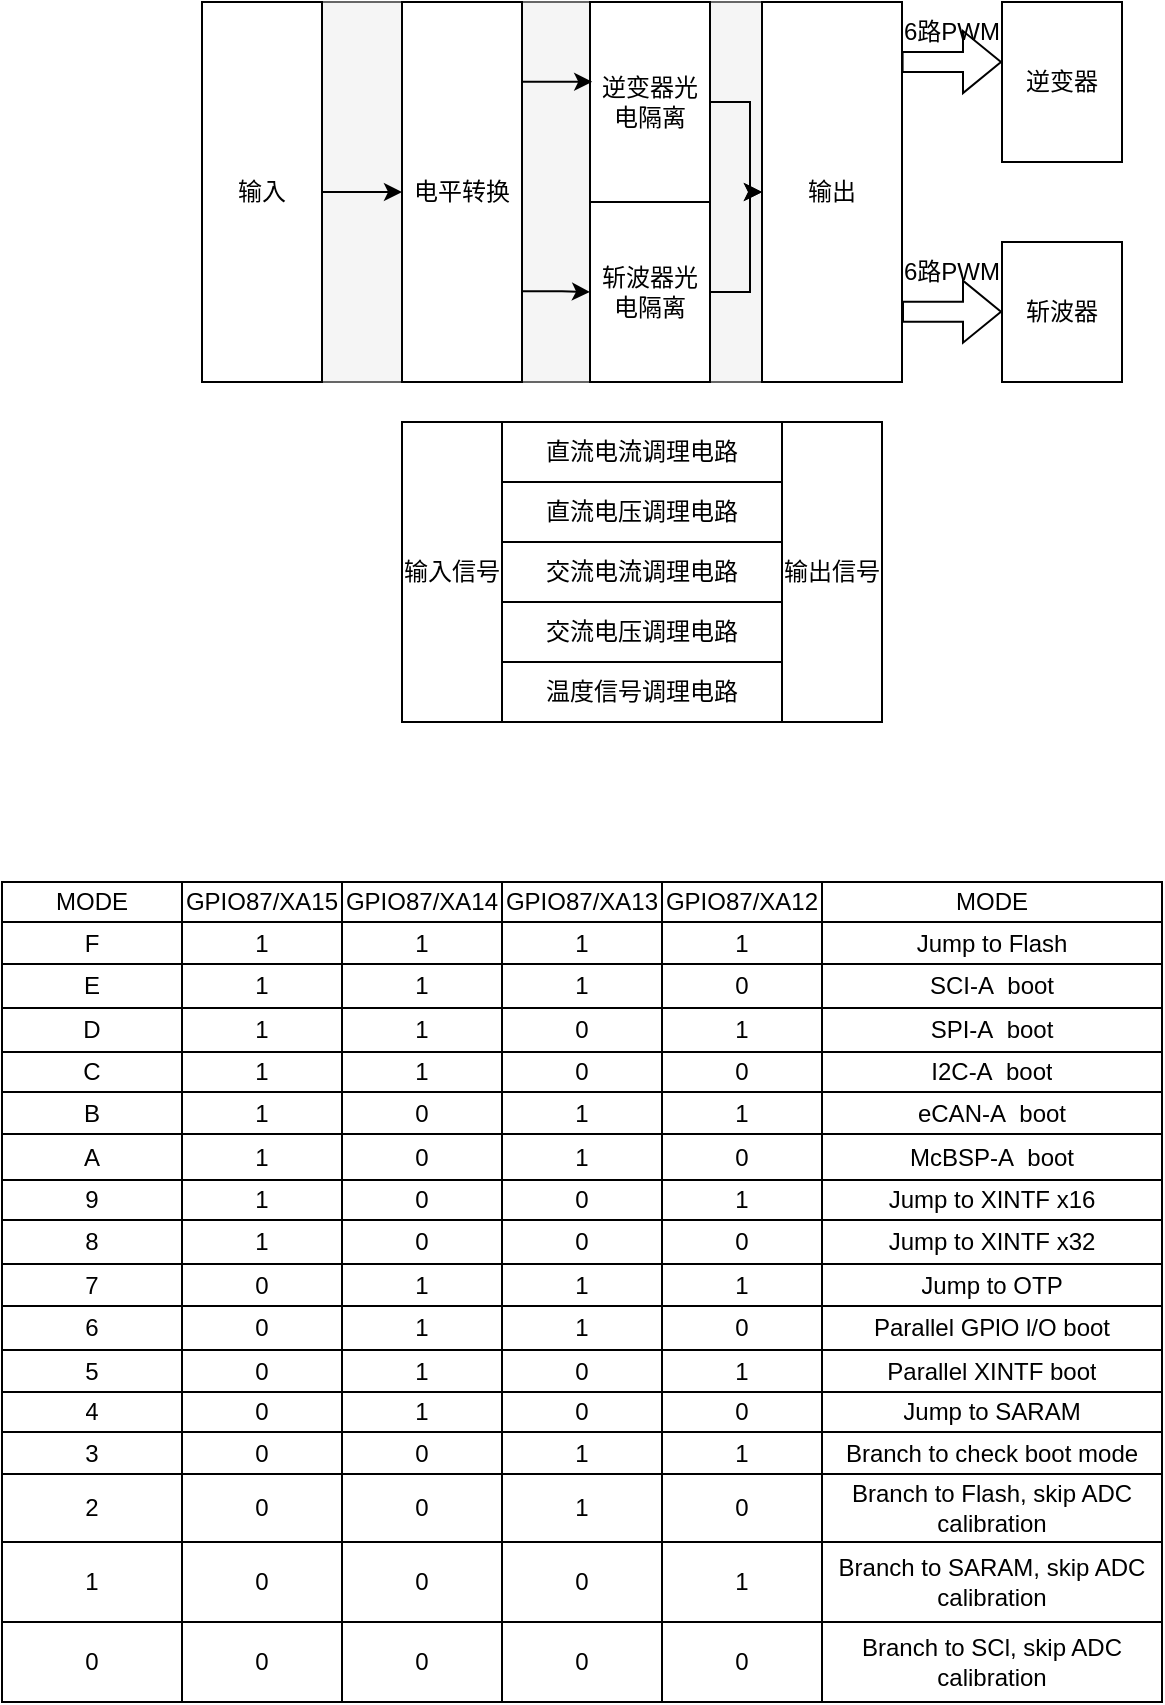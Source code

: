 <mxfile version="24.4.9" type="github">
  <diagram name="第 1 页" id="pazRMvOCf0wLF8aqqjtB">
    <mxGraphModel dx="1248" dy="690" grid="1" gridSize="10" guides="1" tooltips="1" connect="1" arrows="1" fold="1" page="1" pageScale="1" pageWidth="827" pageHeight="1169" math="0" shadow="0">
      <root>
        <mxCell id="0" />
        <mxCell id="1" parent="0" />
        <mxCell id="8Px7sJE3SEyMICtluvyA-1" value="" style="rounded=0;whiteSpace=wrap;html=1;fillColor=#f5f5f5;fontColor=#333333;strokeColor=#666666;" vertex="1" parent="1">
          <mxGeometry x="190" y="50" width="350" height="190" as="geometry" />
        </mxCell>
        <mxCell id="8Px7sJE3SEyMICtluvyA-2" value="输出" style="rounded=0;whiteSpace=wrap;html=1;" vertex="1" parent="1">
          <mxGeometry x="470" y="50" width="70" height="190" as="geometry" />
        </mxCell>
        <mxCell id="8Px7sJE3SEyMICtluvyA-10" value="" style="edgeStyle=orthogonalEdgeStyle;rounded=0;orthogonalLoop=1;jettySize=auto;html=1;" edge="1" parent="1" source="8Px7sJE3SEyMICtluvyA-3" target="8Px7sJE3SEyMICtluvyA-4">
          <mxGeometry relative="1" as="geometry" />
        </mxCell>
        <mxCell id="8Px7sJE3SEyMICtluvyA-3" value="输入" style="rounded=0;whiteSpace=wrap;html=1;" vertex="1" parent="1">
          <mxGeometry x="190" y="50" width="60" height="190" as="geometry" />
        </mxCell>
        <mxCell id="8Px7sJE3SEyMICtluvyA-11" value="" style="edgeStyle=orthogonalEdgeStyle;rounded=0;orthogonalLoop=1;jettySize=auto;html=1;exitX=1.004;exitY=0.761;exitDx=0;exitDy=0;exitPerimeter=0;" edge="1" parent="1" source="8Px7sJE3SEyMICtluvyA-4" target="8Px7sJE3SEyMICtluvyA-6">
          <mxGeometry relative="1" as="geometry">
            <mxPoint x="352" y="195" as="sourcePoint" />
          </mxGeometry>
        </mxCell>
        <mxCell id="8Px7sJE3SEyMICtluvyA-4" value="电平转换" style="rounded=0;whiteSpace=wrap;html=1;" vertex="1" parent="1">
          <mxGeometry x="290" y="50" width="60" height="190" as="geometry" />
        </mxCell>
        <mxCell id="8Px7sJE3SEyMICtluvyA-14" value="" style="edgeStyle=orthogonalEdgeStyle;rounded=0;orthogonalLoop=1;jettySize=auto;html=1;" edge="1" parent="1" source="8Px7sJE3SEyMICtluvyA-5" target="8Px7sJE3SEyMICtluvyA-2">
          <mxGeometry relative="1" as="geometry" />
        </mxCell>
        <mxCell id="8Px7sJE3SEyMICtluvyA-5" value="逆变器光电隔离" style="rounded=0;whiteSpace=wrap;html=1;" vertex="1" parent="1">
          <mxGeometry x="384" y="50" width="60" height="100" as="geometry" />
        </mxCell>
        <mxCell id="8Px7sJE3SEyMICtluvyA-15" value="" style="edgeStyle=orthogonalEdgeStyle;rounded=0;orthogonalLoop=1;jettySize=auto;html=1;" edge="1" parent="1" source="8Px7sJE3SEyMICtluvyA-6" target="8Px7sJE3SEyMICtluvyA-2">
          <mxGeometry relative="1" as="geometry" />
        </mxCell>
        <mxCell id="8Px7sJE3SEyMICtluvyA-6" value="斩波器光电隔离" style="rounded=0;whiteSpace=wrap;html=1;" vertex="1" parent="1">
          <mxGeometry x="384" y="150" width="60" height="90" as="geometry" />
        </mxCell>
        <mxCell id="8Px7sJE3SEyMICtluvyA-7" style="edgeStyle=orthogonalEdgeStyle;rounded=0;orthogonalLoop=1;jettySize=auto;html=1;exitX=0.5;exitY=1;exitDx=0;exitDy=0;" edge="1" parent="1" source="8Px7sJE3SEyMICtluvyA-5" target="8Px7sJE3SEyMICtluvyA-5">
          <mxGeometry relative="1" as="geometry" />
        </mxCell>
        <mxCell id="8Px7sJE3SEyMICtluvyA-8" value="逆变器" style="rounded=0;whiteSpace=wrap;html=1;" vertex="1" parent="1">
          <mxGeometry x="590" y="50" width="60" height="80" as="geometry" />
        </mxCell>
        <mxCell id="8Px7sJE3SEyMICtluvyA-9" value="斩波器" style="rounded=0;whiteSpace=wrap;html=1;" vertex="1" parent="1">
          <mxGeometry x="590" y="170" width="60" height="70" as="geometry" />
        </mxCell>
        <mxCell id="8Px7sJE3SEyMICtluvyA-13" value="" style="edgeStyle=orthogonalEdgeStyle;rounded=0;orthogonalLoop=1;jettySize=auto;html=1;entryX=0.019;entryY=0.392;entryDx=0;entryDy=0;entryPerimeter=0;exitX=1.001;exitY=0.21;exitDx=0;exitDy=0;exitPerimeter=0;" edge="1" parent="1" source="8Px7sJE3SEyMICtluvyA-4" target="8Px7sJE3SEyMICtluvyA-5">
          <mxGeometry relative="1" as="geometry">
            <mxPoint x="352" y="90" as="sourcePoint" />
            <mxPoint x="384" y="89.8" as="targetPoint" />
          </mxGeometry>
        </mxCell>
        <mxCell id="8Px7sJE3SEyMICtluvyA-16" value="" style="shape=flexArrow;endArrow=classic;html=1;rounded=0;exitX=0.997;exitY=0.158;exitDx=0;exitDy=0;exitPerimeter=0;" edge="1" parent="1" source="8Px7sJE3SEyMICtluvyA-2">
          <mxGeometry width="50" height="50" relative="1" as="geometry">
            <mxPoint x="540" y="130" as="sourcePoint" />
            <mxPoint x="590" y="80" as="targetPoint" />
          </mxGeometry>
        </mxCell>
        <mxCell id="8Px7sJE3SEyMICtluvyA-18" value="6路PWM" style="text;html=1;align=center;verticalAlign=middle;whiteSpace=wrap;rounded=0;" vertex="1" parent="1">
          <mxGeometry x="540" y="60" width="50" height="10" as="geometry" />
        </mxCell>
        <mxCell id="8Px7sJE3SEyMICtluvyA-19" value="" style="shape=flexArrow;endArrow=classic;html=1;rounded=0;exitX=0.997;exitY=0.158;exitDx=0;exitDy=0;exitPerimeter=0;" edge="1" parent="1">
          <mxGeometry width="50" height="50" relative="1" as="geometry">
            <mxPoint x="540" y="204.86" as="sourcePoint" />
            <mxPoint x="590" y="204.86" as="targetPoint" />
          </mxGeometry>
        </mxCell>
        <mxCell id="8Px7sJE3SEyMICtluvyA-20" value="6路PWM" style="text;html=1;align=center;verticalAlign=middle;whiteSpace=wrap;rounded=0;" vertex="1" parent="1">
          <mxGeometry x="540" y="180" width="50" height="10" as="geometry" />
        </mxCell>
        <mxCell id="8Px7sJE3SEyMICtluvyA-21" value="" style="rounded=0;whiteSpace=wrap;html=1;fillColor=#f5f5f5;fontColor=#333333;strokeColor=#666666;" vertex="1" parent="1">
          <mxGeometry x="290" y="260" width="240" height="150" as="geometry" />
        </mxCell>
        <mxCell id="8Px7sJE3SEyMICtluvyA-22" value="输出信号" style="rounded=0;whiteSpace=wrap;html=1;" vertex="1" parent="1">
          <mxGeometry x="480" y="260" width="50" height="150" as="geometry" />
        </mxCell>
        <mxCell id="8Px7sJE3SEyMICtluvyA-24" value="输入信号" style="rounded=0;whiteSpace=wrap;html=1;" vertex="1" parent="1">
          <mxGeometry x="290" y="260" width="50" height="150" as="geometry" />
        </mxCell>
        <mxCell id="8Px7sJE3SEyMICtluvyA-25" value="直流电流调理电路" style="rounded=0;whiteSpace=wrap;html=1;" vertex="1" parent="1">
          <mxGeometry x="340" y="260" width="140" height="30" as="geometry" />
        </mxCell>
        <mxCell id="8Px7sJE3SEyMICtluvyA-26" value="直流电压调理电路" style="rounded=0;whiteSpace=wrap;html=1;" vertex="1" parent="1">
          <mxGeometry x="340" y="290" width="140" height="30" as="geometry" />
        </mxCell>
        <mxCell id="8Px7sJE3SEyMICtluvyA-27" value="交流电流调理电路" style="rounded=0;whiteSpace=wrap;html=1;" vertex="1" parent="1">
          <mxGeometry x="340" y="320" width="140" height="30" as="geometry" />
        </mxCell>
        <mxCell id="8Px7sJE3SEyMICtluvyA-28" value="交流电压调理电路" style="rounded=0;whiteSpace=wrap;html=1;" vertex="1" parent="1">
          <mxGeometry x="340" y="350" width="140" height="30" as="geometry" />
        </mxCell>
        <mxCell id="8Px7sJE3SEyMICtluvyA-29" value="温度信号调理电路" style="rounded=0;whiteSpace=wrap;html=1;" vertex="1" parent="1">
          <mxGeometry x="340" y="380" width="140" height="30" as="geometry" />
        </mxCell>
        <mxCell id="8Px7sJE3SEyMICtluvyA-146" value="" style="shape=table;startSize=0;container=1;collapsible=0;childLayout=tableLayout;" vertex="1" parent="1">
          <mxGeometry x="90" y="490" width="580" height="410" as="geometry" />
        </mxCell>
        <mxCell id="8Px7sJE3SEyMICtluvyA-147" value="" style="shape=tableRow;horizontal=0;startSize=0;swimlaneHead=0;swimlaneBody=0;strokeColor=inherit;top=0;left=0;bottom=0;right=0;collapsible=0;dropTarget=0;fillColor=none;points=[[0,0.5],[1,0.5]];portConstraint=eastwest;" vertex="1" parent="8Px7sJE3SEyMICtluvyA-146">
          <mxGeometry width="580" height="20" as="geometry" />
        </mxCell>
        <mxCell id="8Px7sJE3SEyMICtluvyA-148" value="MODE" style="shape=partialRectangle;html=1;whiteSpace=wrap;connectable=0;strokeColor=inherit;overflow=hidden;fillColor=none;top=0;left=0;bottom=0;right=0;pointerEvents=1;" vertex="1" parent="8Px7sJE3SEyMICtluvyA-147">
          <mxGeometry width="90" height="20" as="geometry">
            <mxRectangle width="90" height="20" as="alternateBounds" />
          </mxGeometry>
        </mxCell>
        <mxCell id="8Px7sJE3SEyMICtluvyA-149" value="GPIO87/XA15" style="shape=partialRectangle;html=1;whiteSpace=wrap;connectable=0;strokeColor=inherit;overflow=hidden;fillColor=none;top=0;left=0;bottom=0;right=0;pointerEvents=1;" vertex="1" parent="8Px7sJE3SEyMICtluvyA-147">
          <mxGeometry x="90" width="80" height="20" as="geometry">
            <mxRectangle width="80" height="20" as="alternateBounds" />
          </mxGeometry>
        </mxCell>
        <mxCell id="8Px7sJE3SEyMICtluvyA-150" value="GPIO87/XA14" style="shape=partialRectangle;html=1;whiteSpace=wrap;connectable=0;strokeColor=inherit;overflow=hidden;fillColor=none;top=0;left=0;bottom=0;right=0;pointerEvents=1;" vertex="1" parent="8Px7sJE3SEyMICtluvyA-147">
          <mxGeometry x="170" width="80" height="20" as="geometry">
            <mxRectangle width="80" height="20" as="alternateBounds" />
          </mxGeometry>
        </mxCell>
        <mxCell id="8Px7sJE3SEyMICtluvyA-151" value="GPIO87/XA13" style="shape=partialRectangle;html=1;whiteSpace=wrap;connectable=0;strokeColor=inherit;overflow=hidden;fillColor=none;top=0;left=0;bottom=0;right=0;pointerEvents=1;" vertex="1" parent="8Px7sJE3SEyMICtluvyA-147">
          <mxGeometry x="250" width="80" height="20" as="geometry">
            <mxRectangle width="80" height="20" as="alternateBounds" />
          </mxGeometry>
        </mxCell>
        <mxCell id="8Px7sJE3SEyMICtluvyA-152" value="GPIO87/XA12" style="shape=partialRectangle;html=1;whiteSpace=wrap;connectable=0;strokeColor=inherit;overflow=hidden;fillColor=none;top=0;left=0;bottom=0;right=0;pointerEvents=1;" vertex="1" parent="8Px7sJE3SEyMICtluvyA-147">
          <mxGeometry x="330" width="80" height="20" as="geometry">
            <mxRectangle width="80" height="20" as="alternateBounds" />
          </mxGeometry>
        </mxCell>
        <mxCell id="8Px7sJE3SEyMICtluvyA-153" value="MODE" style="shape=partialRectangle;html=1;whiteSpace=wrap;connectable=0;strokeColor=inherit;overflow=hidden;fillColor=none;top=0;left=0;bottom=0;right=0;pointerEvents=1;" vertex="1" parent="8Px7sJE3SEyMICtluvyA-147">
          <mxGeometry x="410" width="170" height="20" as="geometry">
            <mxRectangle width="170" height="20" as="alternateBounds" />
          </mxGeometry>
        </mxCell>
        <mxCell id="8Px7sJE3SEyMICtluvyA-154" value="" style="shape=tableRow;horizontal=0;startSize=0;swimlaneHead=0;swimlaneBody=0;strokeColor=inherit;top=0;left=0;bottom=0;right=0;collapsible=0;dropTarget=0;fillColor=none;points=[[0,0.5],[1,0.5]];portConstraint=eastwest;" vertex="1" parent="8Px7sJE3SEyMICtluvyA-146">
          <mxGeometry y="20" width="580" height="21" as="geometry" />
        </mxCell>
        <mxCell id="8Px7sJE3SEyMICtluvyA-155" value="F" style="shape=partialRectangle;html=1;whiteSpace=wrap;connectable=0;strokeColor=inherit;overflow=hidden;fillColor=none;top=0;left=0;bottom=0;right=0;pointerEvents=1;" vertex="1" parent="8Px7sJE3SEyMICtluvyA-154">
          <mxGeometry width="90" height="21" as="geometry">
            <mxRectangle width="90" height="21" as="alternateBounds" />
          </mxGeometry>
        </mxCell>
        <mxCell id="8Px7sJE3SEyMICtluvyA-156" value="1" style="shape=partialRectangle;html=1;whiteSpace=wrap;connectable=0;strokeColor=inherit;overflow=hidden;fillColor=none;top=0;left=0;bottom=0;right=0;pointerEvents=1;" vertex="1" parent="8Px7sJE3SEyMICtluvyA-154">
          <mxGeometry x="90" width="80" height="21" as="geometry">
            <mxRectangle width="80" height="21" as="alternateBounds" />
          </mxGeometry>
        </mxCell>
        <mxCell id="8Px7sJE3SEyMICtluvyA-157" value="1" style="shape=partialRectangle;html=1;whiteSpace=wrap;connectable=0;strokeColor=inherit;overflow=hidden;fillColor=none;top=0;left=0;bottom=0;right=0;pointerEvents=1;" vertex="1" parent="8Px7sJE3SEyMICtluvyA-154">
          <mxGeometry x="170" width="80" height="21" as="geometry">
            <mxRectangle width="80" height="21" as="alternateBounds" />
          </mxGeometry>
        </mxCell>
        <mxCell id="8Px7sJE3SEyMICtluvyA-158" value="1" style="shape=partialRectangle;html=1;whiteSpace=wrap;connectable=0;strokeColor=inherit;overflow=hidden;fillColor=none;top=0;left=0;bottom=0;right=0;pointerEvents=1;" vertex="1" parent="8Px7sJE3SEyMICtluvyA-154">
          <mxGeometry x="250" width="80" height="21" as="geometry">
            <mxRectangle width="80" height="21" as="alternateBounds" />
          </mxGeometry>
        </mxCell>
        <mxCell id="8Px7sJE3SEyMICtluvyA-159" value="1" style="shape=partialRectangle;html=1;whiteSpace=wrap;connectable=0;strokeColor=inherit;overflow=hidden;fillColor=none;top=0;left=0;bottom=0;right=0;pointerEvents=1;" vertex="1" parent="8Px7sJE3SEyMICtluvyA-154">
          <mxGeometry x="330" width="80" height="21" as="geometry">
            <mxRectangle width="80" height="21" as="alternateBounds" />
          </mxGeometry>
        </mxCell>
        <mxCell id="8Px7sJE3SEyMICtluvyA-160" value="Jump to Flash" style="shape=partialRectangle;html=1;whiteSpace=wrap;connectable=0;strokeColor=inherit;overflow=hidden;fillColor=none;top=0;left=0;bottom=0;right=0;pointerEvents=1;" vertex="1" parent="8Px7sJE3SEyMICtluvyA-154">
          <mxGeometry x="410" width="170" height="21" as="geometry">
            <mxRectangle width="170" height="21" as="alternateBounds" />
          </mxGeometry>
        </mxCell>
        <mxCell id="8Px7sJE3SEyMICtluvyA-161" value="" style="shape=tableRow;horizontal=0;startSize=0;swimlaneHead=0;swimlaneBody=0;strokeColor=inherit;top=0;left=0;bottom=0;right=0;collapsible=0;dropTarget=0;fillColor=none;points=[[0,0.5],[1,0.5]];portConstraint=eastwest;" vertex="1" parent="8Px7sJE3SEyMICtluvyA-146">
          <mxGeometry y="41" width="580" height="22" as="geometry" />
        </mxCell>
        <mxCell id="8Px7sJE3SEyMICtluvyA-162" value="E" style="shape=partialRectangle;html=1;whiteSpace=wrap;connectable=0;strokeColor=inherit;overflow=hidden;fillColor=none;top=0;left=0;bottom=0;right=0;pointerEvents=1;" vertex="1" parent="8Px7sJE3SEyMICtluvyA-161">
          <mxGeometry width="90" height="22" as="geometry">
            <mxRectangle width="90" height="22" as="alternateBounds" />
          </mxGeometry>
        </mxCell>
        <mxCell id="8Px7sJE3SEyMICtluvyA-163" value="1" style="shape=partialRectangle;html=1;whiteSpace=wrap;connectable=0;strokeColor=inherit;overflow=hidden;fillColor=none;top=0;left=0;bottom=0;right=0;pointerEvents=1;" vertex="1" parent="8Px7sJE3SEyMICtluvyA-161">
          <mxGeometry x="90" width="80" height="22" as="geometry">
            <mxRectangle width="80" height="22" as="alternateBounds" />
          </mxGeometry>
        </mxCell>
        <mxCell id="8Px7sJE3SEyMICtluvyA-164" value="1" style="shape=partialRectangle;html=1;whiteSpace=wrap;connectable=0;strokeColor=inherit;overflow=hidden;fillColor=none;top=0;left=0;bottom=0;right=0;pointerEvents=1;" vertex="1" parent="8Px7sJE3SEyMICtluvyA-161">
          <mxGeometry x="170" width="80" height="22" as="geometry">
            <mxRectangle width="80" height="22" as="alternateBounds" />
          </mxGeometry>
        </mxCell>
        <mxCell id="8Px7sJE3SEyMICtluvyA-165" value="1" style="shape=partialRectangle;html=1;whiteSpace=wrap;connectable=0;strokeColor=inherit;overflow=hidden;fillColor=none;top=0;left=0;bottom=0;right=0;pointerEvents=1;" vertex="1" parent="8Px7sJE3SEyMICtluvyA-161">
          <mxGeometry x="250" width="80" height="22" as="geometry">
            <mxRectangle width="80" height="22" as="alternateBounds" />
          </mxGeometry>
        </mxCell>
        <mxCell id="8Px7sJE3SEyMICtluvyA-166" value="0" style="shape=partialRectangle;html=1;whiteSpace=wrap;connectable=0;strokeColor=inherit;overflow=hidden;fillColor=none;top=0;left=0;bottom=0;right=0;pointerEvents=1;" vertex="1" parent="8Px7sJE3SEyMICtluvyA-161">
          <mxGeometry x="330" width="80" height="22" as="geometry">
            <mxRectangle width="80" height="22" as="alternateBounds" />
          </mxGeometry>
        </mxCell>
        <mxCell id="8Px7sJE3SEyMICtluvyA-167" value="SCI-A&amp;nbsp; boot" style="shape=partialRectangle;html=1;whiteSpace=wrap;connectable=0;strokeColor=inherit;overflow=hidden;fillColor=none;top=0;left=0;bottom=0;right=0;pointerEvents=1;" vertex="1" parent="8Px7sJE3SEyMICtluvyA-161">
          <mxGeometry x="410" width="170" height="22" as="geometry">
            <mxRectangle width="170" height="22" as="alternateBounds" />
          </mxGeometry>
        </mxCell>
        <mxCell id="8Px7sJE3SEyMICtluvyA-168" value="" style="shape=tableRow;horizontal=0;startSize=0;swimlaneHead=0;swimlaneBody=0;strokeColor=inherit;top=0;left=0;bottom=0;right=0;collapsible=0;dropTarget=0;fillColor=none;points=[[0,0.5],[1,0.5]];portConstraint=eastwest;" vertex="1" parent="8Px7sJE3SEyMICtluvyA-146">
          <mxGeometry y="63" width="580" height="22" as="geometry" />
        </mxCell>
        <mxCell id="8Px7sJE3SEyMICtluvyA-169" value="D" style="shape=partialRectangle;html=1;whiteSpace=wrap;connectable=0;strokeColor=inherit;overflow=hidden;fillColor=none;top=0;left=0;bottom=0;right=0;pointerEvents=1;" vertex="1" parent="8Px7sJE3SEyMICtluvyA-168">
          <mxGeometry width="90" height="22" as="geometry">
            <mxRectangle width="90" height="22" as="alternateBounds" />
          </mxGeometry>
        </mxCell>
        <mxCell id="8Px7sJE3SEyMICtluvyA-170" value="1" style="shape=partialRectangle;html=1;whiteSpace=wrap;connectable=0;strokeColor=inherit;overflow=hidden;fillColor=none;top=0;left=0;bottom=0;right=0;pointerEvents=1;" vertex="1" parent="8Px7sJE3SEyMICtluvyA-168">
          <mxGeometry x="90" width="80" height="22" as="geometry">
            <mxRectangle width="80" height="22" as="alternateBounds" />
          </mxGeometry>
        </mxCell>
        <mxCell id="8Px7sJE3SEyMICtluvyA-171" value="1" style="shape=partialRectangle;html=1;whiteSpace=wrap;connectable=0;strokeColor=inherit;overflow=hidden;fillColor=none;top=0;left=0;bottom=0;right=0;pointerEvents=1;" vertex="1" parent="8Px7sJE3SEyMICtluvyA-168">
          <mxGeometry x="170" width="80" height="22" as="geometry">
            <mxRectangle width="80" height="22" as="alternateBounds" />
          </mxGeometry>
        </mxCell>
        <mxCell id="8Px7sJE3SEyMICtluvyA-172" value="0" style="shape=partialRectangle;html=1;whiteSpace=wrap;connectable=0;strokeColor=inherit;overflow=hidden;fillColor=none;top=0;left=0;bottom=0;right=0;pointerEvents=1;" vertex="1" parent="8Px7sJE3SEyMICtluvyA-168">
          <mxGeometry x="250" width="80" height="22" as="geometry">
            <mxRectangle width="80" height="22" as="alternateBounds" />
          </mxGeometry>
        </mxCell>
        <mxCell id="8Px7sJE3SEyMICtluvyA-173" value="1" style="shape=partialRectangle;html=1;whiteSpace=wrap;connectable=0;strokeColor=inherit;overflow=hidden;fillColor=none;top=0;left=0;bottom=0;right=0;pointerEvents=1;" vertex="1" parent="8Px7sJE3SEyMICtluvyA-168">
          <mxGeometry x="330" width="80" height="22" as="geometry">
            <mxRectangle width="80" height="22" as="alternateBounds" />
          </mxGeometry>
        </mxCell>
        <mxCell id="8Px7sJE3SEyMICtluvyA-174" value="SPI-A&amp;nbsp; boot" style="shape=partialRectangle;html=1;whiteSpace=wrap;connectable=0;strokeColor=inherit;overflow=hidden;fillColor=none;top=0;left=0;bottom=0;right=0;pointerEvents=1;align=center;" vertex="1" parent="8Px7sJE3SEyMICtluvyA-168">
          <mxGeometry x="410" width="170" height="22" as="geometry">
            <mxRectangle width="170" height="22" as="alternateBounds" />
          </mxGeometry>
        </mxCell>
        <mxCell id="8Px7sJE3SEyMICtluvyA-175" value="" style="shape=tableRow;horizontal=0;startSize=0;swimlaneHead=0;swimlaneBody=0;strokeColor=inherit;top=0;left=0;bottom=0;right=0;collapsible=0;dropTarget=0;fillColor=none;points=[[0,0.5],[1,0.5]];portConstraint=eastwest;" vertex="1" parent="8Px7sJE3SEyMICtluvyA-146">
          <mxGeometry y="85" width="580" height="20" as="geometry" />
        </mxCell>
        <mxCell id="8Px7sJE3SEyMICtluvyA-176" value="C" style="shape=partialRectangle;html=1;whiteSpace=wrap;connectable=0;strokeColor=inherit;overflow=hidden;fillColor=none;top=0;left=0;bottom=0;right=0;pointerEvents=1;" vertex="1" parent="8Px7sJE3SEyMICtluvyA-175">
          <mxGeometry width="90" height="20" as="geometry">
            <mxRectangle width="90" height="20" as="alternateBounds" />
          </mxGeometry>
        </mxCell>
        <mxCell id="8Px7sJE3SEyMICtluvyA-177" value="1" style="shape=partialRectangle;html=1;whiteSpace=wrap;connectable=0;strokeColor=inherit;overflow=hidden;fillColor=none;top=0;left=0;bottom=0;right=0;pointerEvents=1;" vertex="1" parent="8Px7sJE3SEyMICtluvyA-175">
          <mxGeometry x="90" width="80" height="20" as="geometry">
            <mxRectangle width="80" height="20" as="alternateBounds" />
          </mxGeometry>
        </mxCell>
        <mxCell id="8Px7sJE3SEyMICtluvyA-178" value="1" style="shape=partialRectangle;html=1;whiteSpace=wrap;connectable=0;strokeColor=inherit;overflow=hidden;fillColor=none;top=0;left=0;bottom=0;right=0;pointerEvents=1;" vertex="1" parent="8Px7sJE3SEyMICtluvyA-175">
          <mxGeometry x="170" width="80" height="20" as="geometry">
            <mxRectangle width="80" height="20" as="alternateBounds" />
          </mxGeometry>
        </mxCell>
        <mxCell id="8Px7sJE3SEyMICtluvyA-179" value="0" style="shape=partialRectangle;html=1;whiteSpace=wrap;connectable=0;strokeColor=inherit;overflow=hidden;fillColor=none;top=0;left=0;bottom=0;right=0;pointerEvents=1;" vertex="1" parent="8Px7sJE3SEyMICtluvyA-175">
          <mxGeometry x="250" width="80" height="20" as="geometry">
            <mxRectangle width="80" height="20" as="alternateBounds" />
          </mxGeometry>
        </mxCell>
        <mxCell id="8Px7sJE3SEyMICtluvyA-180" value="0" style="shape=partialRectangle;html=1;whiteSpace=wrap;connectable=0;strokeColor=inherit;overflow=hidden;fillColor=none;top=0;left=0;bottom=0;right=0;pointerEvents=1;" vertex="1" parent="8Px7sJE3SEyMICtluvyA-175">
          <mxGeometry x="330" width="80" height="20" as="geometry">
            <mxRectangle width="80" height="20" as="alternateBounds" />
          </mxGeometry>
        </mxCell>
        <mxCell id="8Px7sJE3SEyMICtluvyA-181" value="I2C-A&amp;nbsp; boot" style="shape=partialRectangle;html=1;whiteSpace=wrap;connectable=0;strokeColor=inherit;overflow=hidden;fillColor=none;top=0;left=0;bottom=0;right=0;pointerEvents=1;" vertex="1" parent="8Px7sJE3SEyMICtluvyA-175">
          <mxGeometry x="410" width="170" height="20" as="geometry">
            <mxRectangle width="170" height="20" as="alternateBounds" />
          </mxGeometry>
        </mxCell>
        <mxCell id="8Px7sJE3SEyMICtluvyA-182" value="" style="shape=tableRow;horizontal=0;startSize=0;swimlaneHead=0;swimlaneBody=0;strokeColor=inherit;top=0;left=0;bottom=0;right=0;collapsible=0;dropTarget=0;fillColor=none;points=[[0,0.5],[1,0.5]];portConstraint=eastwest;" vertex="1" parent="8Px7sJE3SEyMICtluvyA-146">
          <mxGeometry y="105" width="580" height="21" as="geometry" />
        </mxCell>
        <mxCell id="8Px7sJE3SEyMICtluvyA-183" value="B" style="shape=partialRectangle;html=1;whiteSpace=wrap;connectable=0;strokeColor=inherit;overflow=hidden;fillColor=none;top=0;left=0;bottom=0;right=0;pointerEvents=1;" vertex="1" parent="8Px7sJE3SEyMICtluvyA-182">
          <mxGeometry width="90" height="21" as="geometry">
            <mxRectangle width="90" height="21" as="alternateBounds" />
          </mxGeometry>
        </mxCell>
        <mxCell id="8Px7sJE3SEyMICtluvyA-184" value="1" style="shape=partialRectangle;html=1;whiteSpace=wrap;connectable=0;strokeColor=inherit;overflow=hidden;fillColor=none;top=0;left=0;bottom=0;right=0;pointerEvents=1;" vertex="1" parent="8Px7sJE3SEyMICtluvyA-182">
          <mxGeometry x="90" width="80" height="21" as="geometry">
            <mxRectangle width="80" height="21" as="alternateBounds" />
          </mxGeometry>
        </mxCell>
        <mxCell id="8Px7sJE3SEyMICtluvyA-185" value="0" style="shape=partialRectangle;html=1;whiteSpace=wrap;connectable=0;strokeColor=inherit;overflow=hidden;fillColor=none;top=0;left=0;bottom=0;right=0;pointerEvents=1;" vertex="1" parent="8Px7sJE3SEyMICtluvyA-182">
          <mxGeometry x="170" width="80" height="21" as="geometry">
            <mxRectangle width="80" height="21" as="alternateBounds" />
          </mxGeometry>
        </mxCell>
        <mxCell id="8Px7sJE3SEyMICtluvyA-186" value="1" style="shape=partialRectangle;html=1;whiteSpace=wrap;connectable=0;strokeColor=inherit;overflow=hidden;fillColor=none;top=0;left=0;bottom=0;right=0;pointerEvents=1;" vertex="1" parent="8Px7sJE3SEyMICtluvyA-182">
          <mxGeometry x="250" width="80" height="21" as="geometry">
            <mxRectangle width="80" height="21" as="alternateBounds" />
          </mxGeometry>
        </mxCell>
        <mxCell id="8Px7sJE3SEyMICtluvyA-187" value="1" style="shape=partialRectangle;html=1;whiteSpace=wrap;connectable=0;strokeColor=inherit;overflow=hidden;fillColor=none;top=0;left=0;bottom=0;right=0;pointerEvents=1;" vertex="1" parent="8Px7sJE3SEyMICtluvyA-182">
          <mxGeometry x="330" width="80" height="21" as="geometry">
            <mxRectangle width="80" height="21" as="alternateBounds" />
          </mxGeometry>
        </mxCell>
        <mxCell id="8Px7sJE3SEyMICtluvyA-188" value="eCAN-A&amp;nbsp; boot" style="shape=partialRectangle;html=1;whiteSpace=wrap;connectable=0;strokeColor=inherit;overflow=hidden;fillColor=none;top=0;left=0;bottom=0;right=0;pointerEvents=1;" vertex="1" parent="8Px7sJE3SEyMICtluvyA-182">
          <mxGeometry x="410" width="170" height="21" as="geometry">
            <mxRectangle width="170" height="21" as="alternateBounds" />
          </mxGeometry>
        </mxCell>
        <mxCell id="8Px7sJE3SEyMICtluvyA-189" value="" style="shape=tableRow;horizontal=0;startSize=0;swimlaneHead=0;swimlaneBody=0;strokeColor=inherit;top=0;left=0;bottom=0;right=0;collapsible=0;dropTarget=0;fillColor=none;points=[[0,0.5],[1,0.5]];portConstraint=eastwest;" vertex="1" parent="8Px7sJE3SEyMICtluvyA-146">
          <mxGeometry y="126" width="580" height="23" as="geometry" />
        </mxCell>
        <mxCell id="8Px7sJE3SEyMICtluvyA-190" value="A" style="shape=partialRectangle;html=1;whiteSpace=wrap;connectable=0;strokeColor=inherit;overflow=hidden;fillColor=none;top=0;left=0;bottom=0;right=0;pointerEvents=1;" vertex="1" parent="8Px7sJE3SEyMICtluvyA-189">
          <mxGeometry width="90" height="23" as="geometry">
            <mxRectangle width="90" height="23" as="alternateBounds" />
          </mxGeometry>
        </mxCell>
        <mxCell id="8Px7sJE3SEyMICtluvyA-191" value="1" style="shape=partialRectangle;html=1;whiteSpace=wrap;connectable=0;strokeColor=inherit;overflow=hidden;fillColor=none;top=0;left=0;bottom=0;right=0;pointerEvents=1;" vertex="1" parent="8Px7sJE3SEyMICtluvyA-189">
          <mxGeometry x="90" width="80" height="23" as="geometry">
            <mxRectangle width="80" height="23" as="alternateBounds" />
          </mxGeometry>
        </mxCell>
        <mxCell id="8Px7sJE3SEyMICtluvyA-192" value="0" style="shape=partialRectangle;html=1;whiteSpace=wrap;connectable=0;strokeColor=inherit;overflow=hidden;fillColor=none;top=0;left=0;bottom=0;right=0;pointerEvents=1;" vertex="1" parent="8Px7sJE3SEyMICtluvyA-189">
          <mxGeometry x="170" width="80" height="23" as="geometry">
            <mxRectangle width="80" height="23" as="alternateBounds" />
          </mxGeometry>
        </mxCell>
        <mxCell id="8Px7sJE3SEyMICtluvyA-193" value="1" style="shape=partialRectangle;html=1;whiteSpace=wrap;connectable=0;strokeColor=inherit;overflow=hidden;fillColor=none;top=0;left=0;bottom=0;right=0;pointerEvents=1;" vertex="1" parent="8Px7sJE3SEyMICtluvyA-189">
          <mxGeometry x="250" width="80" height="23" as="geometry">
            <mxRectangle width="80" height="23" as="alternateBounds" />
          </mxGeometry>
        </mxCell>
        <mxCell id="8Px7sJE3SEyMICtluvyA-194" value="0" style="shape=partialRectangle;html=1;whiteSpace=wrap;connectable=0;strokeColor=inherit;overflow=hidden;fillColor=none;top=0;left=0;bottom=0;right=0;pointerEvents=1;" vertex="1" parent="8Px7sJE3SEyMICtluvyA-189">
          <mxGeometry x="330" width="80" height="23" as="geometry">
            <mxRectangle width="80" height="23" as="alternateBounds" />
          </mxGeometry>
        </mxCell>
        <mxCell id="8Px7sJE3SEyMICtluvyA-195" value="McBSP-A&amp;nbsp; boot" style="shape=partialRectangle;html=1;whiteSpace=wrap;connectable=0;strokeColor=inherit;overflow=hidden;fillColor=none;top=0;left=0;bottom=0;right=0;pointerEvents=1;" vertex="1" parent="8Px7sJE3SEyMICtluvyA-189">
          <mxGeometry x="410" width="170" height="23" as="geometry">
            <mxRectangle width="170" height="23" as="alternateBounds" />
          </mxGeometry>
        </mxCell>
        <mxCell id="8Px7sJE3SEyMICtluvyA-196" value="" style="shape=tableRow;horizontal=0;startSize=0;swimlaneHead=0;swimlaneBody=0;strokeColor=inherit;top=0;left=0;bottom=0;right=0;collapsible=0;dropTarget=0;fillColor=none;points=[[0,0.5],[1,0.5]];portConstraint=eastwest;" vertex="1" parent="8Px7sJE3SEyMICtluvyA-146">
          <mxGeometry y="149" width="580" height="20" as="geometry" />
        </mxCell>
        <mxCell id="8Px7sJE3SEyMICtluvyA-197" value="9" style="shape=partialRectangle;html=1;whiteSpace=wrap;connectable=0;strokeColor=inherit;overflow=hidden;fillColor=none;top=0;left=0;bottom=0;right=0;pointerEvents=1;" vertex="1" parent="8Px7sJE3SEyMICtluvyA-196">
          <mxGeometry width="90" height="20" as="geometry">
            <mxRectangle width="90" height="20" as="alternateBounds" />
          </mxGeometry>
        </mxCell>
        <mxCell id="8Px7sJE3SEyMICtluvyA-198" value="1" style="shape=partialRectangle;html=1;whiteSpace=wrap;connectable=0;strokeColor=inherit;overflow=hidden;fillColor=none;top=0;left=0;bottom=0;right=0;pointerEvents=1;" vertex="1" parent="8Px7sJE3SEyMICtluvyA-196">
          <mxGeometry x="90" width="80" height="20" as="geometry">
            <mxRectangle width="80" height="20" as="alternateBounds" />
          </mxGeometry>
        </mxCell>
        <mxCell id="8Px7sJE3SEyMICtluvyA-199" value="0" style="shape=partialRectangle;html=1;whiteSpace=wrap;connectable=0;strokeColor=inherit;overflow=hidden;fillColor=none;top=0;left=0;bottom=0;right=0;pointerEvents=1;" vertex="1" parent="8Px7sJE3SEyMICtluvyA-196">
          <mxGeometry x="170" width="80" height="20" as="geometry">
            <mxRectangle width="80" height="20" as="alternateBounds" />
          </mxGeometry>
        </mxCell>
        <mxCell id="8Px7sJE3SEyMICtluvyA-200" value="0" style="shape=partialRectangle;html=1;whiteSpace=wrap;connectable=0;strokeColor=inherit;overflow=hidden;fillColor=none;top=0;left=0;bottom=0;right=0;pointerEvents=1;" vertex="1" parent="8Px7sJE3SEyMICtluvyA-196">
          <mxGeometry x="250" width="80" height="20" as="geometry">
            <mxRectangle width="80" height="20" as="alternateBounds" />
          </mxGeometry>
        </mxCell>
        <mxCell id="8Px7sJE3SEyMICtluvyA-201" value="1" style="shape=partialRectangle;html=1;whiteSpace=wrap;connectable=0;strokeColor=inherit;overflow=hidden;fillColor=none;top=0;left=0;bottom=0;right=0;pointerEvents=1;" vertex="1" parent="8Px7sJE3SEyMICtluvyA-196">
          <mxGeometry x="330" width="80" height="20" as="geometry">
            <mxRectangle width="80" height="20" as="alternateBounds" />
          </mxGeometry>
        </mxCell>
        <mxCell id="8Px7sJE3SEyMICtluvyA-202" value="Jump to XINTF x16" style="shape=partialRectangle;html=1;whiteSpace=wrap;connectable=0;strokeColor=inherit;overflow=hidden;fillColor=none;top=0;left=0;bottom=0;right=0;pointerEvents=1;" vertex="1" parent="8Px7sJE3SEyMICtluvyA-196">
          <mxGeometry x="410" width="170" height="20" as="geometry">
            <mxRectangle width="170" height="20" as="alternateBounds" />
          </mxGeometry>
        </mxCell>
        <mxCell id="8Px7sJE3SEyMICtluvyA-203" value="" style="shape=tableRow;horizontal=0;startSize=0;swimlaneHead=0;swimlaneBody=0;strokeColor=inherit;top=0;left=0;bottom=0;right=0;collapsible=0;dropTarget=0;fillColor=none;points=[[0,0.5],[1,0.5]];portConstraint=eastwest;" vertex="1" parent="8Px7sJE3SEyMICtluvyA-146">
          <mxGeometry y="169" width="580" height="22" as="geometry" />
        </mxCell>
        <mxCell id="8Px7sJE3SEyMICtluvyA-204" value="8" style="shape=partialRectangle;html=1;whiteSpace=wrap;connectable=0;strokeColor=inherit;overflow=hidden;fillColor=none;top=0;left=0;bottom=0;right=0;pointerEvents=1;" vertex="1" parent="8Px7sJE3SEyMICtluvyA-203">
          <mxGeometry width="90" height="22" as="geometry">
            <mxRectangle width="90" height="22" as="alternateBounds" />
          </mxGeometry>
        </mxCell>
        <mxCell id="8Px7sJE3SEyMICtluvyA-205" value="1" style="shape=partialRectangle;html=1;whiteSpace=wrap;connectable=0;strokeColor=inherit;overflow=hidden;fillColor=none;top=0;left=0;bottom=0;right=0;pointerEvents=1;" vertex="1" parent="8Px7sJE3SEyMICtluvyA-203">
          <mxGeometry x="90" width="80" height="22" as="geometry">
            <mxRectangle width="80" height="22" as="alternateBounds" />
          </mxGeometry>
        </mxCell>
        <mxCell id="8Px7sJE3SEyMICtluvyA-206" value="0" style="shape=partialRectangle;html=1;whiteSpace=wrap;connectable=0;strokeColor=inherit;overflow=hidden;fillColor=none;top=0;left=0;bottom=0;right=0;pointerEvents=1;" vertex="1" parent="8Px7sJE3SEyMICtluvyA-203">
          <mxGeometry x="170" width="80" height="22" as="geometry">
            <mxRectangle width="80" height="22" as="alternateBounds" />
          </mxGeometry>
        </mxCell>
        <mxCell id="8Px7sJE3SEyMICtluvyA-207" value="0" style="shape=partialRectangle;html=1;whiteSpace=wrap;connectable=0;strokeColor=inherit;overflow=hidden;fillColor=none;top=0;left=0;bottom=0;right=0;pointerEvents=1;" vertex="1" parent="8Px7sJE3SEyMICtluvyA-203">
          <mxGeometry x="250" width="80" height="22" as="geometry">
            <mxRectangle width="80" height="22" as="alternateBounds" />
          </mxGeometry>
        </mxCell>
        <mxCell id="8Px7sJE3SEyMICtluvyA-208" value="0" style="shape=partialRectangle;html=1;whiteSpace=wrap;connectable=0;strokeColor=inherit;overflow=hidden;fillColor=none;top=0;left=0;bottom=0;right=0;pointerEvents=1;" vertex="1" parent="8Px7sJE3SEyMICtluvyA-203">
          <mxGeometry x="330" width="80" height="22" as="geometry">
            <mxRectangle width="80" height="22" as="alternateBounds" />
          </mxGeometry>
        </mxCell>
        <mxCell id="8Px7sJE3SEyMICtluvyA-209" value="Jump to XINTF x32" style="shape=partialRectangle;html=1;whiteSpace=wrap;connectable=0;strokeColor=inherit;overflow=hidden;fillColor=none;top=0;left=0;bottom=0;right=0;pointerEvents=1;" vertex="1" parent="8Px7sJE3SEyMICtluvyA-203">
          <mxGeometry x="410" width="170" height="22" as="geometry">
            <mxRectangle width="170" height="22" as="alternateBounds" />
          </mxGeometry>
        </mxCell>
        <mxCell id="8Px7sJE3SEyMICtluvyA-210" value="" style="shape=tableRow;horizontal=0;startSize=0;swimlaneHead=0;swimlaneBody=0;strokeColor=inherit;top=0;left=0;bottom=0;right=0;collapsible=0;dropTarget=0;fillColor=none;points=[[0,0.5],[1,0.5]];portConstraint=eastwest;" vertex="1" parent="8Px7sJE3SEyMICtluvyA-146">
          <mxGeometry y="191" width="580" height="21" as="geometry" />
        </mxCell>
        <mxCell id="8Px7sJE3SEyMICtluvyA-211" value="7" style="shape=partialRectangle;html=1;whiteSpace=wrap;connectable=0;strokeColor=inherit;overflow=hidden;fillColor=none;top=0;left=0;bottom=0;right=0;pointerEvents=1;" vertex="1" parent="8Px7sJE3SEyMICtluvyA-210">
          <mxGeometry width="90" height="21" as="geometry">
            <mxRectangle width="90" height="21" as="alternateBounds" />
          </mxGeometry>
        </mxCell>
        <mxCell id="8Px7sJE3SEyMICtluvyA-212" value="0" style="shape=partialRectangle;html=1;whiteSpace=wrap;connectable=0;strokeColor=inherit;overflow=hidden;fillColor=none;top=0;left=0;bottom=0;right=0;pointerEvents=1;" vertex="1" parent="8Px7sJE3SEyMICtluvyA-210">
          <mxGeometry x="90" width="80" height="21" as="geometry">
            <mxRectangle width="80" height="21" as="alternateBounds" />
          </mxGeometry>
        </mxCell>
        <mxCell id="8Px7sJE3SEyMICtluvyA-213" value="1" style="shape=partialRectangle;html=1;whiteSpace=wrap;connectable=0;strokeColor=inherit;overflow=hidden;fillColor=none;top=0;left=0;bottom=0;right=0;pointerEvents=1;" vertex="1" parent="8Px7sJE3SEyMICtluvyA-210">
          <mxGeometry x="170" width="80" height="21" as="geometry">
            <mxRectangle width="80" height="21" as="alternateBounds" />
          </mxGeometry>
        </mxCell>
        <mxCell id="8Px7sJE3SEyMICtluvyA-214" value="1" style="shape=partialRectangle;html=1;whiteSpace=wrap;connectable=0;strokeColor=inherit;overflow=hidden;fillColor=none;top=0;left=0;bottom=0;right=0;pointerEvents=1;" vertex="1" parent="8Px7sJE3SEyMICtluvyA-210">
          <mxGeometry x="250" width="80" height="21" as="geometry">
            <mxRectangle width="80" height="21" as="alternateBounds" />
          </mxGeometry>
        </mxCell>
        <mxCell id="8Px7sJE3SEyMICtluvyA-215" value="1" style="shape=partialRectangle;html=1;whiteSpace=wrap;connectable=0;strokeColor=inherit;overflow=hidden;fillColor=none;top=0;left=0;bottom=0;right=0;pointerEvents=1;" vertex="1" parent="8Px7sJE3SEyMICtluvyA-210">
          <mxGeometry x="330" width="80" height="21" as="geometry">
            <mxRectangle width="80" height="21" as="alternateBounds" />
          </mxGeometry>
        </mxCell>
        <mxCell id="8Px7sJE3SEyMICtluvyA-216" value="Jump to OTP" style="shape=partialRectangle;html=1;whiteSpace=wrap;connectable=0;strokeColor=inherit;overflow=hidden;fillColor=none;top=0;left=0;bottom=0;right=0;pointerEvents=1;" vertex="1" parent="8Px7sJE3SEyMICtluvyA-210">
          <mxGeometry x="410" width="170" height="21" as="geometry">
            <mxRectangle width="170" height="21" as="alternateBounds" />
          </mxGeometry>
        </mxCell>
        <mxCell id="8Px7sJE3SEyMICtluvyA-217" value="" style="shape=tableRow;horizontal=0;startSize=0;swimlaneHead=0;swimlaneBody=0;strokeColor=inherit;top=0;left=0;bottom=0;right=0;collapsible=0;dropTarget=0;fillColor=none;points=[[0,0.5],[1,0.5]];portConstraint=eastwest;" vertex="1" parent="8Px7sJE3SEyMICtluvyA-146">
          <mxGeometry y="212" width="580" height="22" as="geometry" />
        </mxCell>
        <mxCell id="8Px7sJE3SEyMICtluvyA-218" value="6" style="shape=partialRectangle;html=1;whiteSpace=wrap;connectable=0;strokeColor=inherit;overflow=hidden;fillColor=none;top=0;left=0;bottom=0;right=0;pointerEvents=1;" vertex="1" parent="8Px7sJE3SEyMICtluvyA-217">
          <mxGeometry width="90" height="22" as="geometry">
            <mxRectangle width="90" height="22" as="alternateBounds" />
          </mxGeometry>
        </mxCell>
        <mxCell id="8Px7sJE3SEyMICtluvyA-219" value="0" style="shape=partialRectangle;html=1;whiteSpace=wrap;connectable=0;strokeColor=inherit;overflow=hidden;fillColor=none;top=0;left=0;bottom=0;right=0;pointerEvents=1;" vertex="1" parent="8Px7sJE3SEyMICtluvyA-217">
          <mxGeometry x="90" width="80" height="22" as="geometry">
            <mxRectangle width="80" height="22" as="alternateBounds" />
          </mxGeometry>
        </mxCell>
        <mxCell id="8Px7sJE3SEyMICtluvyA-220" value="1" style="shape=partialRectangle;html=1;whiteSpace=wrap;connectable=0;strokeColor=inherit;overflow=hidden;fillColor=none;top=0;left=0;bottom=0;right=0;pointerEvents=1;" vertex="1" parent="8Px7sJE3SEyMICtluvyA-217">
          <mxGeometry x="170" width="80" height="22" as="geometry">
            <mxRectangle width="80" height="22" as="alternateBounds" />
          </mxGeometry>
        </mxCell>
        <mxCell id="8Px7sJE3SEyMICtluvyA-221" value="1" style="shape=partialRectangle;html=1;whiteSpace=wrap;connectable=0;strokeColor=inherit;overflow=hidden;fillColor=none;top=0;left=0;bottom=0;right=0;pointerEvents=1;" vertex="1" parent="8Px7sJE3SEyMICtluvyA-217">
          <mxGeometry x="250" width="80" height="22" as="geometry">
            <mxRectangle width="80" height="22" as="alternateBounds" />
          </mxGeometry>
        </mxCell>
        <mxCell id="8Px7sJE3SEyMICtluvyA-222" value="0" style="shape=partialRectangle;html=1;whiteSpace=wrap;connectable=0;strokeColor=inherit;overflow=hidden;fillColor=none;top=0;left=0;bottom=0;right=0;pointerEvents=1;" vertex="1" parent="8Px7sJE3SEyMICtluvyA-217">
          <mxGeometry x="330" width="80" height="22" as="geometry">
            <mxRectangle width="80" height="22" as="alternateBounds" />
          </mxGeometry>
        </mxCell>
        <mxCell id="8Px7sJE3SEyMICtluvyA-223" value="Parallel GPlO l/O boot" style="shape=partialRectangle;html=1;whiteSpace=wrap;connectable=0;strokeColor=inherit;overflow=hidden;fillColor=none;top=0;left=0;bottom=0;right=0;pointerEvents=1;" vertex="1" parent="8Px7sJE3SEyMICtluvyA-217">
          <mxGeometry x="410" width="170" height="22" as="geometry">
            <mxRectangle width="170" height="22" as="alternateBounds" />
          </mxGeometry>
        </mxCell>
        <mxCell id="8Px7sJE3SEyMICtluvyA-224" value="" style="shape=tableRow;horizontal=0;startSize=0;swimlaneHead=0;swimlaneBody=0;strokeColor=inherit;top=0;left=0;bottom=0;right=0;collapsible=0;dropTarget=0;fillColor=none;points=[[0,0.5],[1,0.5]];portConstraint=eastwest;" vertex="1" parent="8Px7sJE3SEyMICtluvyA-146">
          <mxGeometry y="234" width="580" height="21" as="geometry" />
        </mxCell>
        <mxCell id="8Px7sJE3SEyMICtluvyA-225" value="5" style="shape=partialRectangle;html=1;whiteSpace=wrap;connectable=0;strokeColor=inherit;overflow=hidden;fillColor=none;top=0;left=0;bottom=0;right=0;pointerEvents=1;" vertex="1" parent="8Px7sJE3SEyMICtluvyA-224">
          <mxGeometry width="90" height="21" as="geometry">
            <mxRectangle width="90" height="21" as="alternateBounds" />
          </mxGeometry>
        </mxCell>
        <mxCell id="8Px7sJE3SEyMICtluvyA-226" value="0" style="shape=partialRectangle;html=1;whiteSpace=wrap;connectable=0;strokeColor=inherit;overflow=hidden;fillColor=none;top=0;left=0;bottom=0;right=0;pointerEvents=1;" vertex="1" parent="8Px7sJE3SEyMICtluvyA-224">
          <mxGeometry x="90" width="80" height="21" as="geometry">
            <mxRectangle width="80" height="21" as="alternateBounds" />
          </mxGeometry>
        </mxCell>
        <mxCell id="8Px7sJE3SEyMICtluvyA-227" value="1" style="shape=partialRectangle;html=1;whiteSpace=wrap;connectable=0;strokeColor=inherit;overflow=hidden;fillColor=none;top=0;left=0;bottom=0;right=0;pointerEvents=1;" vertex="1" parent="8Px7sJE3SEyMICtluvyA-224">
          <mxGeometry x="170" width="80" height="21" as="geometry">
            <mxRectangle width="80" height="21" as="alternateBounds" />
          </mxGeometry>
        </mxCell>
        <mxCell id="8Px7sJE3SEyMICtluvyA-228" value="0" style="shape=partialRectangle;html=1;whiteSpace=wrap;connectable=0;strokeColor=inherit;overflow=hidden;fillColor=none;top=0;left=0;bottom=0;right=0;pointerEvents=1;" vertex="1" parent="8Px7sJE3SEyMICtluvyA-224">
          <mxGeometry x="250" width="80" height="21" as="geometry">
            <mxRectangle width="80" height="21" as="alternateBounds" />
          </mxGeometry>
        </mxCell>
        <mxCell id="8Px7sJE3SEyMICtluvyA-229" value="1" style="shape=partialRectangle;html=1;whiteSpace=wrap;connectable=0;strokeColor=inherit;overflow=hidden;fillColor=none;top=0;left=0;bottom=0;right=0;pointerEvents=1;" vertex="1" parent="8Px7sJE3SEyMICtluvyA-224">
          <mxGeometry x="330" width="80" height="21" as="geometry">
            <mxRectangle width="80" height="21" as="alternateBounds" />
          </mxGeometry>
        </mxCell>
        <mxCell id="8Px7sJE3SEyMICtluvyA-230" value="Parallel XINTF boot" style="shape=partialRectangle;html=1;whiteSpace=wrap;connectable=0;strokeColor=inherit;overflow=hidden;fillColor=none;top=0;left=0;bottom=0;right=0;pointerEvents=1;" vertex="1" parent="8Px7sJE3SEyMICtluvyA-224">
          <mxGeometry x="410" width="170" height="21" as="geometry">
            <mxRectangle width="170" height="21" as="alternateBounds" />
          </mxGeometry>
        </mxCell>
        <mxCell id="8Px7sJE3SEyMICtluvyA-231" value="" style="shape=tableRow;horizontal=0;startSize=0;swimlaneHead=0;swimlaneBody=0;strokeColor=inherit;top=0;left=0;bottom=0;right=0;collapsible=0;dropTarget=0;fillColor=none;points=[[0,0.5],[1,0.5]];portConstraint=eastwest;" vertex="1" parent="8Px7sJE3SEyMICtluvyA-146">
          <mxGeometry y="255" width="580" height="20" as="geometry" />
        </mxCell>
        <mxCell id="8Px7sJE3SEyMICtluvyA-232" value="4" style="shape=partialRectangle;html=1;whiteSpace=wrap;connectable=0;strokeColor=inherit;overflow=hidden;fillColor=none;top=0;left=0;bottom=0;right=0;pointerEvents=1;" vertex="1" parent="8Px7sJE3SEyMICtluvyA-231">
          <mxGeometry width="90" height="20" as="geometry">
            <mxRectangle width="90" height="20" as="alternateBounds" />
          </mxGeometry>
        </mxCell>
        <mxCell id="8Px7sJE3SEyMICtluvyA-233" value="0" style="shape=partialRectangle;html=1;whiteSpace=wrap;connectable=0;strokeColor=inherit;overflow=hidden;fillColor=none;top=0;left=0;bottom=0;right=0;pointerEvents=1;" vertex="1" parent="8Px7sJE3SEyMICtluvyA-231">
          <mxGeometry x="90" width="80" height="20" as="geometry">
            <mxRectangle width="80" height="20" as="alternateBounds" />
          </mxGeometry>
        </mxCell>
        <mxCell id="8Px7sJE3SEyMICtluvyA-234" value="1" style="shape=partialRectangle;html=1;whiteSpace=wrap;connectable=0;strokeColor=inherit;overflow=hidden;fillColor=none;top=0;left=0;bottom=0;right=0;pointerEvents=1;" vertex="1" parent="8Px7sJE3SEyMICtluvyA-231">
          <mxGeometry x="170" width="80" height="20" as="geometry">
            <mxRectangle width="80" height="20" as="alternateBounds" />
          </mxGeometry>
        </mxCell>
        <mxCell id="8Px7sJE3SEyMICtluvyA-235" value="0" style="shape=partialRectangle;html=1;whiteSpace=wrap;connectable=0;strokeColor=inherit;overflow=hidden;fillColor=none;top=0;left=0;bottom=0;right=0;pointerEvents=1;" vertex="1" parent="8Px7sJE3SEyMICtluvyA-231">
          <mxGeometry x="250" width="80" height="20" as="geometry">
            <mxRectangle width="80" height="20" as="alternateBounds" />
          </mxGeometry>
        </mxCell>
        <mxCell id="8Px7sJE3SEyMICtluvyA-236" value="0" style="shape=partialRectangle;html=1;whiteSpace=wrap;connectable=0;strokeColor=inherit;overflow=hidden;fillColor=none;top=0;left=0;bottom=0;right=0;pointerEvents=1;" vertex="1" parent="8Px7sJE3SEyMICtluvyA-231">
          <mxGeometry x="330" width="80" height="20" as="geometry">
            <mxRectangle width="80" height="20" as="alternateBounds" />
          </mxGeometry>
        </mxCell>
        <mxCell id="8Px7sJE3SEyMICtluvyA-237" value="Jump to SARAM" style="shape=partialRectangle;html=1;whiteSpace=wrap;connectable=0;strokeColor=inherit;overflow=hidden;fillColor=none;top=0;left=0;bottom=0;right=0;pointerEvents=1;" vertex="1" parent="8Px7sJE3SEyMICtluvyA-231">
          <mxGeometry x="410" width="170" height="20" as="geometry">
            <mxRectangle width="170" height="20" as="alternateBounds" />
          </mxGeometry>
        </mxCell>
        <mxCell id="8Px7sJE3SEyMICtluvyA-238" value="" style="shape=tableRow;horizontal=0;startSize=0;swimlaneHead=0;swimlaneBody=0;strokeColor=inherit;top=0;left=0;bottom=0;right=0;collapsible=0;dropTarget=0;fillColor=none;points=[[0,0.5],[1,0.5]];portConstraint=eastwest;" vertex="1" parent="8Px7sJE3SEyMICtluvyA-146">
          <mxGeometry y="275" width="580" height="21" as="geometry" />
        </mxCell>
        <mxCell id="8Px7sJE3SEyMICtluvyA-239" value="3" style="shape=partialRectangle;html=1;whiteSpace=wrap;connectable=0;strokeColor=inherit;overflow=hidden;fillColor=none;top=0;left=0;bottom=0;right=0;pointerEvents=1;" vertex="1" parent="8Px7sJE3SEyMICtluvyA-238">
          <mxGeometry width="90" height="21" as="geometry">
            <mxRectangle width="90" height="21" as="alternateBounds" />
          </mxGeometry>
        </mxCell>
        <mxCell id="8Px7sJE3SEyMICtluvyA-240" value="0" style="shape=partialRectangle;html=1;whiteSpace=wrap;connectable=0;strokeColor=inherit;overflow=hidden;fillColor=none;top=0;left=0;bottom=0;right=0;pointerEvents=1;" vertex="1" parent="8Px7sJE3SEyMICtluvyA-238">
          <mxGeometry x="90" width="80" height="21" as="geometry">
            <mxRectangle width="80" height="21" as="alternateBounds" />
          </mxGeometry>
        </mxCell>
        <mxCell id="8Px7sJE3SEyMICtluvyA-241" value="0" style="shape=partialRectangle;html=1;whiteSpace=wrap;connectable=0;strokeColor=inherit;overflow=hidden;fillColor=none;top=0;left=0;bottom=0;right=0;pointerEvents=1;" vertex="1" parent="8Px7sJE3SEyMICtluvyA-238">
          <mxGeometry x="170" width="80" height="21" as="geometry">
            <mxRectangle width="80" height="21" as="alternateBounds" />
          </mxGeometry>
        </mxCell>
        <mxCell id="8Px7sJE3SEyMICtluvyA-242" value="1" style="shape=partialRectangle;html=1;whiteSpace=wrap;connectable=0;strokeColor=inherit;overflow=hidden;fillColor=none;top=0;left=0;bottom=0;right=0;pointerEvents=1;" vertex="1" parent="8Px7sJE3SEyMICtluvyA-238">
          <mxGeometry x="250" width="80" height="21" as="geometry">
            <mxRectangle width="80" height="21" as="alternateBounds" />
          </mxGeometry>
        </mxCell>
        <mxCell id="8Px7sJE3SEyMICtluvyA-243" value="1" style="shape=partialRectangle;html=1;whiteSpace=wrap;connectable=0;strokeColor=inherit;overflow=hidden;fillColor=none;top=0;left=0;bottom=0;right=0;pointerEvents=1;" vertex="1" parent="8Px7sJE3SEyMICtluvyA-238">
          <mxGeometry x="330" width="80" height="21" as="geometry">
            <mxRectangle width="80" height="21" as="alternateBounds" />
          </mxGeometry>
        </mxCell>
        <mxCell id="8Px7sJE3SEyMICtluvyA-244" value="Branch to check boot mode" style="shape=partialRectangle;html=1;whiteSpace=wrap;connectable=0;strokeColor=inherit;overflow=hidden;fillColor=none;top=0;left=0;bottom=0;right=0;pointerEvents=1;" vertex="1" parent="8Px7sJE3SEyMICtluvyA-238">
          <mxGeometry x="410" width="170" height="21" as="geometry">
            <mxRectangle width="170" height="21" as="alternateBounds" />
          </mxGeometry>
        </mxCell>
        <mxCell id="8Px7sJE3SEyMICtluvyA-245" value="" style="shape=tableRow;horizontal=0;startSize=0;swimlaneHead=0;swimlaneBody=0;strokeColor=inherit;top=0;left=0;bottom=0;right=0;collapsible=0;dropTarget=0;fillColor=none;points=[[0,0.5],[1,0.5]];portConstraint=eastwest;" vertex="1" parent="8Px7sJE3SEyMICtluvyA-146">
          <mxGeometry y="296" width="580" height="34" as="geometry" />
        </mxCell>
        <mxCell id="8Px7sJE3SEyMICtluvyA-246" value="2" style="shape=partialRectangle;html=1;whiteSpace=wrap;connectable=0;strokeColor=inherit;overflow=hidden;fillColor=none;top=0;left=0;bottom=0;right=0;pointerEvents=1;" vertex="1" parent="8Px7sJE3SEyMICtluvyA-245">
          <mxGeometry width="90" height="34" as="geometry">
            <mxRectangle width="90" height="34" as="alternateBounds" />
          </mxGeometry>
        </mxCell>
        <mxCell id="8Px7sJE3SEyMICtluvyA-247" value="0" style="shape=partialRectangle;html=1;whiteSpace=wrap;connectable=0;strokeColor=inherit;overflow=hidden;fillColor=none;top=0;left=0;bottom=0;right=0;pointerEvents=1;" vertex="1" parent="8Px7sJE3SEyMICtluvyA-245">
          <mxGeometry x="90" width="80" height="34" as="geometry">
            <mxRectangle width="80" height="34" as="alternateBounds" />
          </mxGeometry>
        </mxCell>
        <mxCell id="8Px7sJE3SEyMICtluvyA-248" value="0" style="shape=partialRectangle;html=1;whiteSpace=wrap;connectable=0;strokeColor=inherit;overflow=hidden;fillColor=none;top=0;left=0;bottom=0;right=0;pointerEvents=1;" vertex="1" parent="8Px7sJE3SEyMICtluvyA-245">
          <mxGeometry x="170" width="80" height="34" as="geometry">
            <mxRectangle width="80" height="34" as="alternateBounds" />
          </mxGeometry>
        </mxCell>
        <mxCell id="8Px7sJE3SEyMICtluvyA-249" value="1" style="shape=partialRectangle;html=1;whiteSpace=wrap;connectable=0;strokeColor=inherit;overflow=hidden;fillColor=none;top=0;left=0;bottom=0;right=0;pointerEvents=1;" vertex="1" parent="8Px7sJE3SEyMICtluvyA-245">
          <mxGeometry x="250" width="80" height="34" as="geometry">
            <mxRectangle width="80" height="34" as="alternateBounds" />
          </mxGeometry>
        </mxCell>
        <mxCell id="8Px7sJE3SEyMICtluvyA-250" value="0" style="shape=partialRectangle;html=1;whiteSpace=wrap;connectable=0;strokeColor=inherit;overflow=hidden;fillColor=none;top=0;left=0;bottom=0;right=0;pointerEvents=1;" vertex="1" parent="8Px7sJE3SEyMICtluvyA-245">
          <mxGeometry x="330" width="80" height="34" as="geometry">
            <mxRectangle width="80" height="34" as="alternateBounds" />
          </mxGeometry>
        </mxCell>
        <mxCell id="8Px7sJE3SEyMICtluvyA-251" value="Branch to Flash, skip ADC&#xa;calibration" style="shape=partialRectangle;html=1;whiteSpace=wrap;connectable=0;strokeColor=inherit;overflow=hidden;fillColor=none;top=0;left=0;bottom=0;right=0;pointerEvents=1;" vertex="1" parent="8Px7sJE3SEyMICtluvyA-245">
          <mxGeometry x="410" width="170" height="34" as="geometry">
            <mxRectangle width="170" height="34" as="alternateBounds" />
          </mxGeometry>
        </mxCell>
        <mxCell id="8Px7sJE3SEyMICtluvyA-252" value="" style="shape=tableRow;horizontal=0;startSize=0;swimlaneHead=0;swimlaneBody=0;strokeColor=inherit;top=0;left=0;bottom=0;right=0;collapsible=0;dropTarget=0;fillColor=none;points=[[0,0.5],[1,0.5]];portConstraint=eastwest;" vertex="1" parent="8Px7sJE3SEyMICtluvyA-146">
          <mxGeometry y="330" width="580" height="40" as="geometry" />
        </mxCell>
        <mxCell id="8Px7sJE3SEyMICtluvyA-253" value="1" style="shape=partialRectangle;html=1;whiteSpace=wrap;connectable=0;strokeColor=inherit;overflow=hidden;fillColor=none;top=0;left=0;bottom=0;right=0;pointerEvents=1;" vertex="1" parent="8Px7sJE3SEyMICtluvyA-252">
          <mxGeometry width="90" height="40" as="geometry">
            <mxRectangle width="90" height="40" as="alternateBounds" />
          </mxGeometry>
        </mxCell>
        <mxCell id="8Px7sJE3SEyMICtluvyA-254" value="0" style="shape=partialRectangle;html=1;whiteSpace=wrap;connectable=0;strokeColor=inherit;overflow=hidden;fillColor=none;top=0;left=0;bottom=0;right=0;pointerEvents=1;" vertex="1" parent="8Px7sJE3SEyMICtluvyA-252">
          <mxGeometry x="90" width="80" height="40" as="geometry">
            <mxRectangle width="80" height="40" as="alternateBounds" />
          </mxGeometry>
        </mxCell>
        <mxCell id="8Px7sJE3SEyMICtluvyA-255" value="0" style="shape=partialRectangle;html=1;whiteSpace=wrap;connectable=0;strokeColor=inherit;overflow=hidden;fillColor=none;top=0;left=0;bottom=0;right=0;pointerEvents=1;" vertex="1" parent="8Px7sJE3SEyMICtluvyA-252">
          <mxGeometry x="170" width="80" height="40" as="geometry">
            <mxRectangle width="80" height="40" as="alternateBounds" />
          </mxGeometry>
        </mxCell>
        <mxCell id="8Px7sJE3SEyMICtluvyA-256" value="0" style="shape=partialRectangle;html=1;whiteSpace=wrap;connectable=0;strokeColor=inherit;overflow=hidden;fillColor=none;top=0;left=0;bottom=0;right=0;pointerEvents=1;" vertex="1" parent="8Px7sJE3SEyMICtluvyA-252">
          <mxGeometry x="250" width="80" height="40" as="geometry">
            <mxRectangle width="80" height="40" as="alternateBounds" />
          </mxGeometry>
        </mxCell>
        <mxCell id="8Px7sJE3SEyMICtluvyA-257" value="1" style="shape=partialRectangle;html=1;whiteSpace=wrap;connectable=0;strokeColor=inherit;overflow=hidden;fillColor=none;top=0;left=0;bottom=0;right=0;pointerEvents=1;" vertex="1" parent="8Px7sJE3SEyMICtluvyA-252">
          <mxGeometry x="330" width="80" height="40" as="geometry">
            <mxRectangle width="80" height="40" as="alternateBounds" />
          </mxGeometry>
        </mxCell>
        <mxCell id="8Px7sJE3SEyMICtluvyA-258" value="&lt;div&gt;Branch to SARAM, skip ADC&lt;/div&gt;&lt;div&gt;calibration&lt;/div&gt;" style="shape=partialRectangle;html=1;whiteSpace=wrap;connectable=0;strokeColor=inherit;overflow=hidden;fillColor=none;top=0;left=0;bottom=0;right=0;pointerEvents=1;" vertex="1" parent="8Px7sJE3SEyMICtluvyA-252">
          <mxGeometry x="410" width="170" height="40" as="geometry">
            <mxRectangle width="170" height="40" as="alternateBounds" />
          </mxGeometry>
        </mxCell>
        <mxCell id="8Px7sJE3SEyMICtluvyA-259" value="" style="shape=tableRow;horizontal=0;startSize=0;swimlaneHead=0;swimlaneBody=0;strokeColor=inherit;top=0;left=0;bottom=0;right=0;collapsible=0;dropTarget=0;fillColor=none;points=[[0,0.5],[1,0.5]];portConstraint=eastwest;" vertex="1" parent="8Px7sJE3SEyMICtluvyA-146">
          <mxGeometry y="370" width="580" height="40" as="geometry" />
        </mxCell>
        <mxCell id="8Px7sJE3SEyMICtluvyA-260" value="0" style="shape=partialRectangle;html=1;whiteSpace=wrap;connectable=0;strokeColor=inherit;overflow=hidden;fillColor=none;top=0;left=0;bottom=0;right=0;pointerEvents=1;" vertex="1" parent="8Px7sJE3SEyMICtluvyA-259">
          <mxGeometry width="90" height="40" as="geometry">
            <mxRectangle width="90" height="40" as="alternateBounds" />
          </mxGeometry>
        </mxCell>
        <mxCell id="8Px7sJE3SEyMICtluvyA-261" value="0" style="shape=partialRectangle;html=1;whiteSpace=wrap;connectable=0;strokeColor=inherit;overflow=hidden;fillColor=none;top=0;left=0;bottom=0;right=0;pointerEvents=1;" vertex="1" parent="8Px7sJE3SEyMICtluvyA-259">
          <mxGeometry x="90" width="80" height="40" as="geometry">
            <mxRectangle width="80" height="40" as="alternateBounds" />
          </mxGeometry>
        </mxCell>
        <mxCell id="8Px7sJE3SEyMICtluvyA-262" value="0" style="shape=partialRectangle;html=1;whiteSpace=wrap;connectable=0;strokeColor=inherit;overflow=hidden;fillColor=none;top=0;left=0;bottom=0;right=0;pointerEvents=1;" vertex="1" parent="8Px7sJE3SEyMICtluvyA-259">
          <mxGeometry x="170" width="80" height="40" as="geometry">
            <mxRectangle width="80" height="40" as="alternateBounds" />
          </mxGeometry>
        </mxCell>
        <mxCell id="8Px7sJE3SEyMICtluvyA-263" value="0" style="shape=partialRectangle;html=1;whiteSpace=wrap;connectable=0;strokeColor=inherit;overflow=hidden;fillColor=none;top=0;left=0;bottom=0;right=0;pointerEvents=1;" vertex="1" parent="8Px7sJE3SEyMICtluvyA-259">
          <mxGeometry x="250" width="80" height="40" as="geometry">
            <mxRectangle width="80" height="40" as="alternateBounds" />
          </mxGeometry>
        </mxCell>
        <mxCell id="8Px7sJE3SEyMICtluvyA-264" value="0" style="shape=partialRectangle;html=1;whiteSpace=wrap;connectable=0;strokeColor=inherit;overflow=hidden;fillColor=none;top=0;left=0;bottom=0;right=0;pointerEvents=1;" vertex="1" parent="8Px7sJE3SEyMICtluvyA-259">
          <mxGeometry x="330" width="80" height="40" as="geometry">
            <mxRectangle width="80" height="40" as="alternateBounds" />
          </mxGeometry>
        </mxCell>
        <mxCell id="8Px7sJE3SEyMICtluvyA-265" value="&lt;div&gt;Branch to SCl, skip ADC&lt;/div&gt;&lt;div&gt;calibration&lt;/div&gt;" style="shape=partialRectangle;html=1;whiteSpace=wrap;connectable=0;strokeColor=inherit;overflow=hidden;fillColor=none;top=0;left=0;bottom=0;right=0;pointerEvents=1;" vertex="1" parent="8Px7sJE3SEyMICtluvyA-259">
          <mxGeometry x="410" width="170" height="40" as="geometry">
            <mxRectangle width="170" height="40" as="alternateBounds" />
          </mxGeometry>
        </mxCell>
      </root>
    </mxGraphModel>
  </diagram>
</mxfile>
